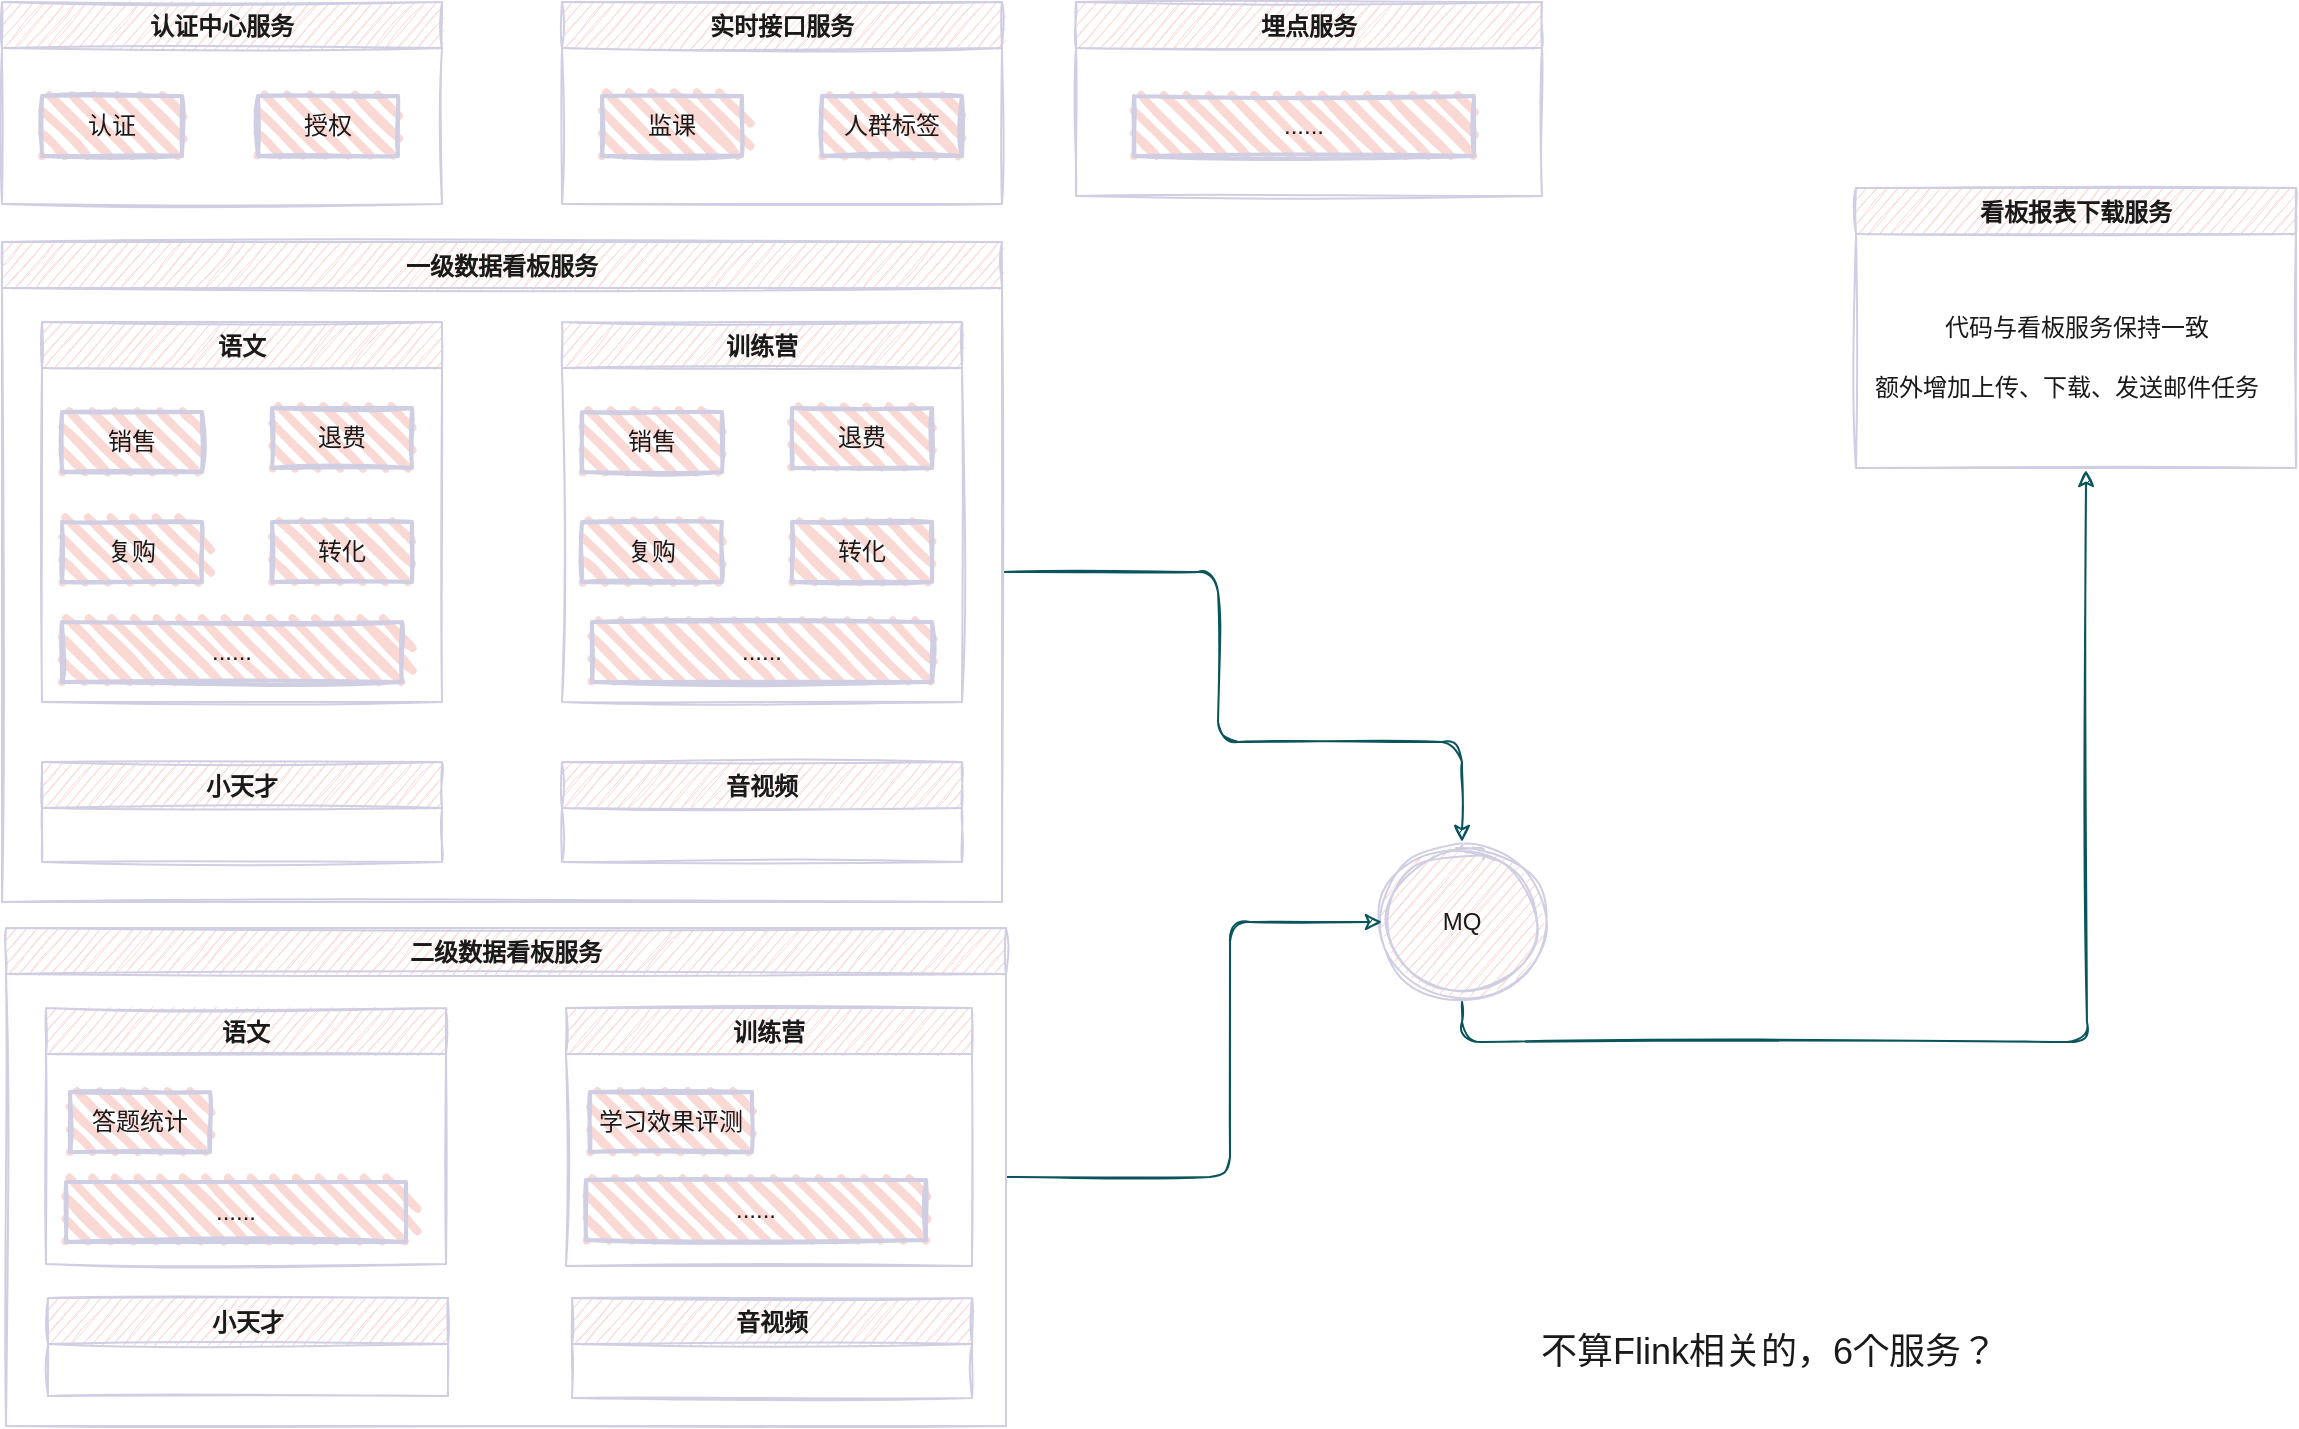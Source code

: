 <mxfile version="14.7.6" type="github">
  <diagram id="X-LhLy4CeBfTezYiEkgs" name="第 1 页">
    <mxGraphModel dx="1566" dy="739" grid="0" gridSize="10" guides="1" tooltips="1" connect="1" arrows="1" fold="1" page="1" pageScale="1" pageWidth="3300" pageHeight="2339" math="0" shadow="0">
      <root>
        <mxCell id="0" />
        <mxCell id="1" parent="0" />
        <mxCell id="pm45yIhRni8smLa3yVt5-44" value="认证中心服务" style="swimlane;sketch=1;fillColor=#FAD9D5;strokeColor=#D0CEE2;fontColor=#1A1A1A;" vertex="1" parent="1">
          <mxGeometry x="80" y="90" width="220" height="101" as="geometry" />
        </mxCell>
        <mxCell id="pm45yIhRni8smLa3yVt5-4" value="认证" style="whiteSpace=wrap;html=1;strokeWidth=2;fillWeight=4;hachureGap=8;hachureAngle=45;sketch=1;fillColor=#FAD9D5;strokeColor=#D0CEE2;fontColor=#1A1A1A;" vertex="1" parent="pm45yIhRni8smLa3yVt5-44">
          <mxGeometry x="20" y="47" width="70" height="30" as="geometry" />
        </mxCell>
        <mxCell id="pm45yIhRni8smLa3yVt5-8" value="授权" style="whiteSpace=wrap;html=1;strokeWidth=2;fillWeight=4;hachureGap=8;hachureAngle=45;sketch=1;fillColor=#FAD9D5;strokeColor=#D0CEE2;fontColor=#1A1A1A;" vertex="1" parent="pm45yIhRni8smLa3yVt5-44">
          <mxGeometry x="128" y="47" width="70" height="30" as="geometry" />
        </mxCell>
        <mxCell id="pm45yIhRni8smLa3yVt5-45" value="实时接口服务" style="swimlane;sketch=1;fillColor=#FAD9D5;strokeColor=#D0CEE2;fontColor=#1A1A1A;" vertex="1" parent="1">
          <mxGeometry x="360" y="90" width="220" height="101" as="geometry" />
        </mxCell>
        <mxCell id="pm45yIhRni8smLa3yVt5-46" value="监课" style="whiteSpace=wrap;html=1;strokeWidth=2;fillWeight=4;hachureGap=8;hachureAngle=45;sketch=1;fillColor=#FAD9D5;strokeColor=#D0CEE2;fontColor=#1A1A1A;" vertex="1" parent="pm45yIhRni8smLa3yVt5-45">
          <mxGeometry x="20" y="47" width="70" height="30" as="geometry" />
        </mxCell>
        <mxCell id="pm45yIhRni8smLa3yVt5-48" value="人群标签" style="whiteSpace=wrap;html=1;strokeWidth=2;fillWeight=4;hachureGap=8;hachureAngle=45;sketch=1;fillColor=#FAD9D5;strokeColor=#D0CEE2;fontColor=#1A1A1A;" vertex="1" parent="pm45yIhRni8smLa3yVt5-45">
          <mxGeometry x="130" y="47" width="70" height="30" as="geometry" />
        </mxCell>
        <mxCell id="pm45yIhRni8smLa3yVt5-86" style="edgeStyle=orthogonalEdgeStyle;curved=0;rounded=1;sketch=1;orthogonalLoop=1;jettySize=auto;html=1;exitX=1;exitY=0.5;exitDx=0;exitDy=0;entryX=0.5;entryY=0;entryDx=0;entryDy=0;strokeColor=#09555B;fontColor=#1A1A1A;" edge="1" parent="1" source="pm45yIhRni8smLa3yVt5-50" target="pm45yIhRni8smLa3yVt5-85">
          <mxGeometry relative="1" as="geometry">
            <Array as="points">
              <mxPoint x="688" y="375" />
              <mxPoint x="688" y="460" />
              <mxPoint x="810" y="460" />
            </Array>
          </mxGeometry>
        </mxCell>
        <mxCell id="pm45yIhRni8smLa3yVt5-50" value="一级数据看板服务" style="swimlane;rounded=0;sketch=1;fillColor=#FAD9D5;strokeColor=#D0CEE2;fontColor=#1A1A1A;" vertex="1" parent="1">
          <mxGeometry x="80" y="210" width="500" height="330" as="geometry" />
        </mxCell>
        <mxCell id="pm45yIhRni8smLa3yVt5-42" value="语文" style="swimlane;sketch=1;fillColor=#FAD9D5;strokeColor=#D0CEE2;fontColor=#1A1A1A;" vertex="1" parent="pm45yIhRni8smLa3yVt5-50">
          <mxGeometry x="20" y="40" width="200" height="190" as="geometry" />
        </mxCell>
        <mxCell id="pm45yIhRni8smLa3yVt5-27" value="销售" style="whiteSpace=wrap;html=1;strokeWidth=2;fillWeight=4;hachureGap=8;hachureAngle=45;sketch=1;fillColor=#FAD9D5;strokeColor=#D0CEE2;fontColor=#1A1A1A;" vertex="1" parent="pm45yIhRni8smLa3yVt5-42">
          <mxGeometry x="10" y="45" width="70" height="30" as="geometry" />
        </mxCell>
        <mxCell id="pm45yIhRni8smLa3yVt5-29" value="退费" style="whiteSpace=wrap;html=1;strokeWidth=2;fillWeight=4;hachureGap=8;hachureAngle=45;sketch=1;fillColor=#FAD9D5;strokeColor=#D0CEE2;fontColor=#1A1A1A;" vertex="1" parent="pm45yIhRni8smLa3yVt5-42">
          <mxGeometry x="115" y="43" width="70" height="30" as="geometry" />
        </mxCell>
        <mxCell id="pm45yIhRni8smLa3yVt5-51" value="复购" style="whiteSpace=wrap;html=1;strokeWidth=2;fillWeight=4;hachureGap=8;hachureAngle=45;sketch=1;fillColor=#FAD9D5;strokeColor=#D0CEE2;fontColor=#1A1A1A;" vertex="1" parent="pm45yIhRni8smLa3yVt5-42">
          <mxGeometry x="10" y="100" width="70" height="30" as="geometry" />
        </mxCell>
        <mxCell id="pm45yIhRni8smLa3yVt5-55" value="转化" style="whiteSpace=wrap;html=1;strokeWidth=2;fillWeight=4;hachureGap=8;hachureAngle=45;sketch=1;fillColor=#FAD9D5;strokeColor=#D0CEE2;fontColor=#1A1A1A;" vertex="1" parent="pm45yIhRni8smLa3yVt5-42">
          <mxGeometry x="115" y="100" width="70" height="30" as="geometry" />
        </mxCell>
        <mxCell id="pm45yIhRni8smLa3yVt5-72" value="......" style="whiteSpace=wrap;html=1;strokeWidth=2;fillWeight=4;hachureGap=8;hachureAngle=45;sketch=1;fillColor=#FAD9D5;strokeColor=#D0CEE2;fontColor=#1A1A1A;" vertex="1" parent="pm45yIhRni8smLa3yVt5-42">
          <mxGeometry x="10" y="150" width="170" height="30" as="geometry" />
        </mxCell>
        <mxCell id="pm45yIhRni8smLa3yVt5-67" value="训练营" style="swimlane;sketch=1;fillColor=#FAD9D5;strokeColor=#D0CEE2;fontColor=#1A1A1A;" vertex="1" parent="pm45yIhRni8smLa3yVt5-50">
          <mxGeometry x="280" y="40" width="200" height="190" as="geometry" />
        </mxCell>
        <mxCell id="pm45yIhRni8smLa3yVt5-68" value="销售" style="whiteSpace=wrap;html=1;strokeWidth=2;fillWeight=4;hachureGap=8;hachureAngle=45;sketch=1;fillColor=#FAD9D5;strokeColor=#D0CEE2;fontColor=#1A1A1A;" vertex="1" parent="pm45yIhRni8smLa3yVt5-67">
          <mxGeometry x="10" y="45" width="70" height="30" as="geometry" />
        </mxCell>
        <mxCell id="pm45yIhRni8smLa3yVt5-69" value="退费" style="whiteSpace=wrap;html=1;strokeWidth=2;fillWeight=4;hachureGap=8;hachureAngle=45;sketch=1;fillColor=#FAD9D5;strokeColor=#D0CEE2;fontColor=#1A1A1A;" vertex="1" parent="pm45yIhRni8smLa3yVt5-67">
          <mxGeometry x="115" y="43" width="70" height="30" as="geometry" />
        </mxCell>
        <mxCell id="pm45yIhRni8smLa3yVt5-70" value="复购" style="whiteSpace=wrap;html=1;strokeWidth=2;fillWeight=4;hachureGap=8;hachureAngle=45;sketch=1;fillColor=#FAD9D5;strokeColor=#D0CEE2;fontColor=#1A1A1A;" vertex="1" parent="pm45yIhRni8smLa3yVt5-67">
          <mxGeometry x="10" y="100" width="70" height="30" as="geometry" />
        </mxCell>
        <mxCell id="pm45yIhRni8smLa3yVt5-71" value="转化" style="whiteSpace=wrap;html=1;strokeWidth=2;fillWeight=4;hachureGap=8;hachureAngle=45;sketch=1;fillColor=#FAD9D5;strokeColor=#D0CEE2;fontColor=#1A1A1A;" vertex="1" parent="pm45yIhRni8smLa3yVt5-67">
          <mxGeometry x="115" y="100" width="70" height="30" as="geometry" />
        </mxCell>
        <mxCell id="pm45yIhRni8smLa3yVt5-73" value="......" style="whiteSpace=wrap;html=1;strokeWidth=2;fillWeight=4;hachureGap=8;hachureAngle=45;sketch=1;fillColor=#FAD9D5;strokeColor=#D0CEE2;fontColor=#1A1A1A;" vertex="1" parent="pm45yIhRni8smLa3yVt5-67">
          <mxGeometry x="15" y="150" width="170" height="30" as="geometry" />
        </mxCell>
        <mxCell id="pm45yIhRni8smLa3yVt5-74" value="小天才" style="swimlane;sketch=1;fillColor=#FAD9D5;strokeColor=#D0CEE2;fontColor=#1A1A1A;" vertex="1" parent="pm45yIhRni8smLa3yVt5-50">
          <mxGeometry x="20" y="260" width="200" height="50" as="geometry" />
        </mxCell>
        <mxCell id="pm45yIhRni8smLa3yVt5-80" value="音视频" style="swimlane;sketch=1;fillColor=#FAD9D5;strokeColor=#D0CEE2;fontColor=#1A1A1A;" vertex="1" parent="pm45yIhRni8smLa3yVt5-50">
          <mxGeometry x="280" y="260" width="200" height="50" as="geometry" />
        </mxCell>
        <mxCell id="pm45yIhRni8smLa3yVt5-58" value="看板报表下载服务" style="swimlane;rounded=0;sketch=1;fillColor=#FAD9D5;strokeColor=#D0CEE2;fontColor=#1A1A1A;" vertex="1" parent="1">
          <mxGeometry x="1007" y="183" width="220" height="140" as="geometry" />
        </mxCell>
        <mxCell id="pm45yIhRni8smLa3yVt5-88" value="代码与看板服务保持一致" style="text;html=1;align=center;verticalAlign=middle;resizable=0;points=[];autosize=1;strokeColor=none;fontColor=#1A1A1A;" vertex="1" parent="pm45yIhRni8smLa3yVt5-58">
          <mxGeometry x="35" y="60" width="150" height="20" as="geometry" />
        </mxCell>
        <mxCell id="pm45yIhRni8smLa3yVt5-89" value="额外增加上传、下载、发送邮件任务" style="text;html=1;align=center;verticalAlign=middle;resizable=0;points=[];autosize=1;strokeColor=none;fontColor=#1A1A1A;" vertex="1" parent="pm45yIhRni8smLa3yVt5-58">
          <mxGeometry y="90" width="210" height="20" as="geometry" />
        </mxCell>
        <mxCell id="pm45yIhRni8smLa3yVt5-126" style="edgeStyle=orthogonalEdgeStyle;curved=0;rounded=1;sketch=1;orthogonalLoop=1;jettySize=auto;html=1;exitX=0.5;exitY=1;exitDx=0;exitDy=0;strokeColor=#09555B;fontColor=#1A1A1A;" edge="1" parent="1" source="pm45yIhRni8smLa3yVt5-85">
          <mxGeometry relative="1" as="geometry">
            <mxPoint x="1122" y="324" as="targetPoint" />
          </mxGeometry>
        </mxCell>
        <mxCell id="pm45yIhRni8smLa3yVt5-85" value="MQ" style="ellipse;shape=doubleEllipse;whiteSpace=wrap;html=1;aspect=fixed;rounded=0;sketch=1;fillColor=#FAD9D5;strokeColor=#D0CEE2;fontColor=#1A1A1A;" vertex="1" parent="1">
          <mxGeometry x="770" y="510" width="80" height="80" as="geometry" />
        </mxCell>
        <mxCell id="pm45yIhRni8smLa3yVt5-90" value="埋点服务" style="swimlane;rounded=0;sketch=1;fillColor=#FAD9D5;strokeColor=#D0CEE2;fontColor=#1A1A1A;" vertex="1" parent="1">
          <mxGeometry x="617" y="90" width="233" height="97" as="geometry" />
        </mxCell>
        <mxCell id="pm45yIhRni8smLa3yVt5-127" value="......" style="whiteSpace=wrap;html=1;strokeWidth=2;fillWeight=4;hachureGap=8;hachureAngle=45;sketch=1;fillColor=#FAD9D5;strokeColor=#D0CEE2;fontColor=#1A1A1A;" vertex="1" parent="pm45yIhRni8smLa3yVt5-90">
          <mxGeometry x="29" y="47" width="170" height="30" as="geometry" />
        </mxCell>
        <mxCell id="pm45yIhRni8smLa3yVt5-124" style="edgeStyle=orthogonalEdgeStyle;curved=0;rounded=1;sketch=1;orthogonalLoop=1;jettySize=auto;html=1;exitX=1;exitY=0.5;exitDx=0;exitDy=0;strokeColor=#09555B;fontColor=#1A1A1A;" edge="1" parent="1" source="pm45yIhRni8smLa3yVt5-109" target="pm45yIhRni8smLa3yVt5-85">
          <mxGeometry relative="1" as="geometry">
            <Array as="points">
              <mxPoint x="694" y="678" />
              <mxPoint x="694" y="550" />
            </Array>
          </mxGeometry>
        </mxCell>
        <mxCell id="pm45yIhRni8smLa3yVt5-109" value="二级数据看板服务" style="swimlane;rounded=0;sketch=1;fillColor=#FAD9D5;strokeColor=#D0CEE2;fontColor=#1A1A1A;" vertex="1" parent="1">
          <mxGeometry x="82" y="553" width="500" height="249" as="geometry" />
        </mxCell>
        <mxCell id="pm45yIhRni8smLa3yVt5-110" value="语文" style="swimlane;sketch=1;fillColor=#FAD9D5;strokeColor=#D0CEE2;fontColor=#1A1A1A;" vertex="1" parent="pm45yIhRni8smLa3yVt5-109">
          <mxGeometry x="20" y="40" width="200" height="128" as="geometry" />
        </mxCell>
        <mxCell id="pm45yIhRni8smLa3yVt5-111" value="答题统计" style="whiteSpace=wrap;html=1;strokeWidth=2;fillWeight=4;hachureGap=8;hachureAngle=45;sketch=1;fillColor=#FAD9D5;strokeColor=#D0CEE2;fontColor=#1A1A1A;" vertex="1" parent="pm45yIhRni8smLa3yVt5-110">
          <mxGeometry x="12" y="42" width="70" height="30" as="geometry" />
        </mxCell>
        <mxCell id="pm45yIhRni8smLa3yVt5-115" value="......" style="whiteSpace=wrap;html=1;strokeWidth=2;fillWeight=4;hachureGap=8;hachureAngle=45;sketch=1;fillColor=#FAD9D5;strokeColor=#D0CEE2;fontColor=#1A1A1A;" vertex="1" parent="pm45yIhRni8smLa3yVt5-110">
          <mxGeometry x="10" y="87" width="170" height="30" as="geometry" />
        </mxCell>
        <mxCell id="pm45yIhRni8smLa3yVt5-116" value="训练营" style="swimlane;sketch=1;fillColor=#FAD9D5;strokeColor=#D0CEE2;fontColor=#1A1A1A;" vertex="1" parent="pm45yIhRni8smLa3yVt5-109">
          <mxGeometry x="280" y="40" width="203" height="129" as="geometry" />
        </mxCell>
        <mxCell id="pm45yIhRni8smLa3yVt5-117" value="学习效果评测" style="whiteSpace=wrap;html=1;strokeWidth=2;fillWeight=4;hachureGap=8;hachureAngle=45;sketch=1;fillColor=#FAD9D5;strokeColor=#D0CEE2;fontColor=#1A1A1A;" vertex="1" parent="pm45yIhRni8smLa3yVt5-116">
          <mxGeometry x="12" y="42" width="81" height="30" as="geometry" />
        </mxCell>
        <mxCell id="pm45yIhRni8smLa3yVt5-121" value="......" style="whiteSpace=wrap;html=1;strokeWidth=2;fillWeight=4;hachureGap=8;hachureAngle=45;sketch=1;fillColor=#FAD9D5;strokeColor=#D0CEE2;fontColor=#1A1A1A;" vertex="1" parent="pm45yIhRni8smLa3yVt5-116">
          <mxGeometry x="10" y="86" width="170" height="30" as="geometry" />
        </mxCell>
        <mxCell id="pm45yIhRni8smLa3yVt5-122" value="小天才" style="swimlane;sketch=1;fillColor=#FAD9D5;strokeColor=#D0CEE2;fontColor=#1A1A1A;" vertex="1" parent="pm45yIhRni8smLa3yVt5-109">
          <mxGeometry x="21" y="185" width="200" height="49" as="geometry" />
        </mxCell>
        <mxCell id="pm45yIhRni8smLa3yVt5-123" value="音视频" style="swimlane;sketch=1;fillColor=#FAD9D5;strokeColor=#D0CEE2;fontColor=#1A1A1A;" vertex="1" parent="pm45yIhRni8smLa3yVt5-109">
          <mxGeometry x="283" y="185" width="200" height="50" as="geometry" />
        </mxCell>
        <mxCell id="pm45yIhRni8smLa3yVt5-128" value="&lt;font style=&quot;font-size: 18px&quot;&gt;不算Flink相关的，6个服务？&lt;/font&gt;" style="text;strokeColor=none;fillColor=none;html=1;fontSize=24;fontStyle=0;verticalAlign=middle;align=center;rounded=0;sketch=1;fontColor=#1A1A1A;" vertex="1" parent="1">
          <mxGeometry x="852" y="745" width="221" height="35" as="geometry" />
        </mxCell>
      </root>
    </mxGraphModel>
  </diagram>
</mxfile>
